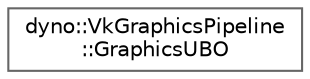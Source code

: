 digraph "Graphical Class Hierarchy"
{
 // LATEX_PDF_SIZE
  bgcolor="transparent";
  edge [fontname=Helvetica,fontsize=10,labelfontname=Helvetica,labelfontsize=10];
  node [fontname=Helvetica,fontsize=10,shape=box,height=0.2,width=0.4];
  rankdir="LR";
  Node0 [id="Node000000",label="dyno::VkGraphicsPipeline\l::GraphicsUBO",height=0.2,width=0.4,color="grey40", fillcolor="white", style="filled",URL="$structdyno_1_1_vk_graphics_pipeline_1_1_graphics_u_b_o.html",tooltip=" "];
}
